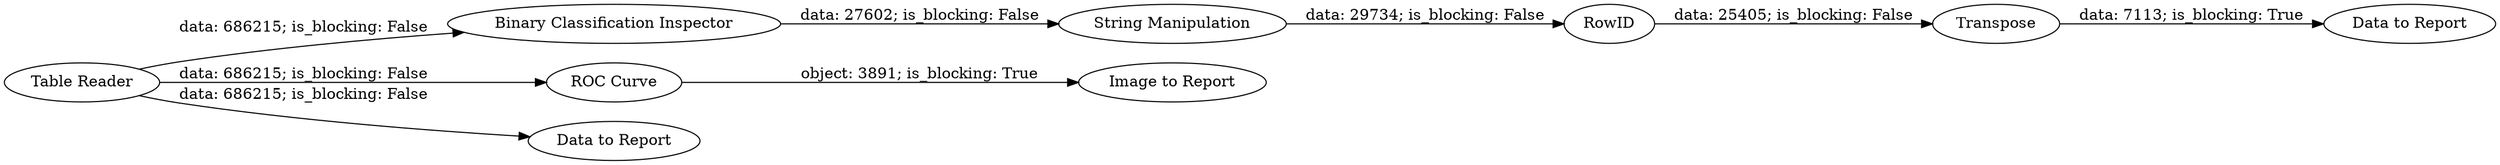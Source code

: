 digraph {
	"6332224133432777655_270" [label="Binary Classification Inspector"]
	"6332224133432777655_279" [label="String Manipulation"]
	"6332224133432777655_345" [label=Transpose]
	"6332224133432777655_261" [label="ROC Curve"]
	"6332224133432777655_271" [label="Image to Report"]
	"6332224133432777655_346" [label=RowID]
	"6332224133432777655_272" [label="Data to Report"]
	"6332224133432777655_1" [label="Table Reader"]
	"6332224133432777655_343" [label="Data to Report"]
	"6332224133432777655_1" -> "6332224133432777655_343" [label="data: 686215; is_blocking: False"]
	"6332224133432777655_1" -> "6332224133432777655_261" [label="data: 686215; is_blocking: False"]
	"6332224133432777655_261" -> "6332224133432777655_271" [label="object: 3891; is_blocking: True"]
	"6332224133432777655_345" -> "6332224133432777655_272" [label="data: 7113; is_blocking: True"]
	"6332224133432777655_1" -> "6332224133432777655_270" [label="data: 686215; is_blocking: False"]
	"6332224133432777655_279" -> "6332224133432777655_346" [label="data: 29734; is_blocking: False"]
	"6332224133432777655_270" -> "6332224133432777655_279" [label="data: 27602; is_blocking: False"]
	"6332224133432777655_346" -> "6332224133432777655_345" [label="data: 25405; is_blocking: False"]
	rankdir=LR
}
